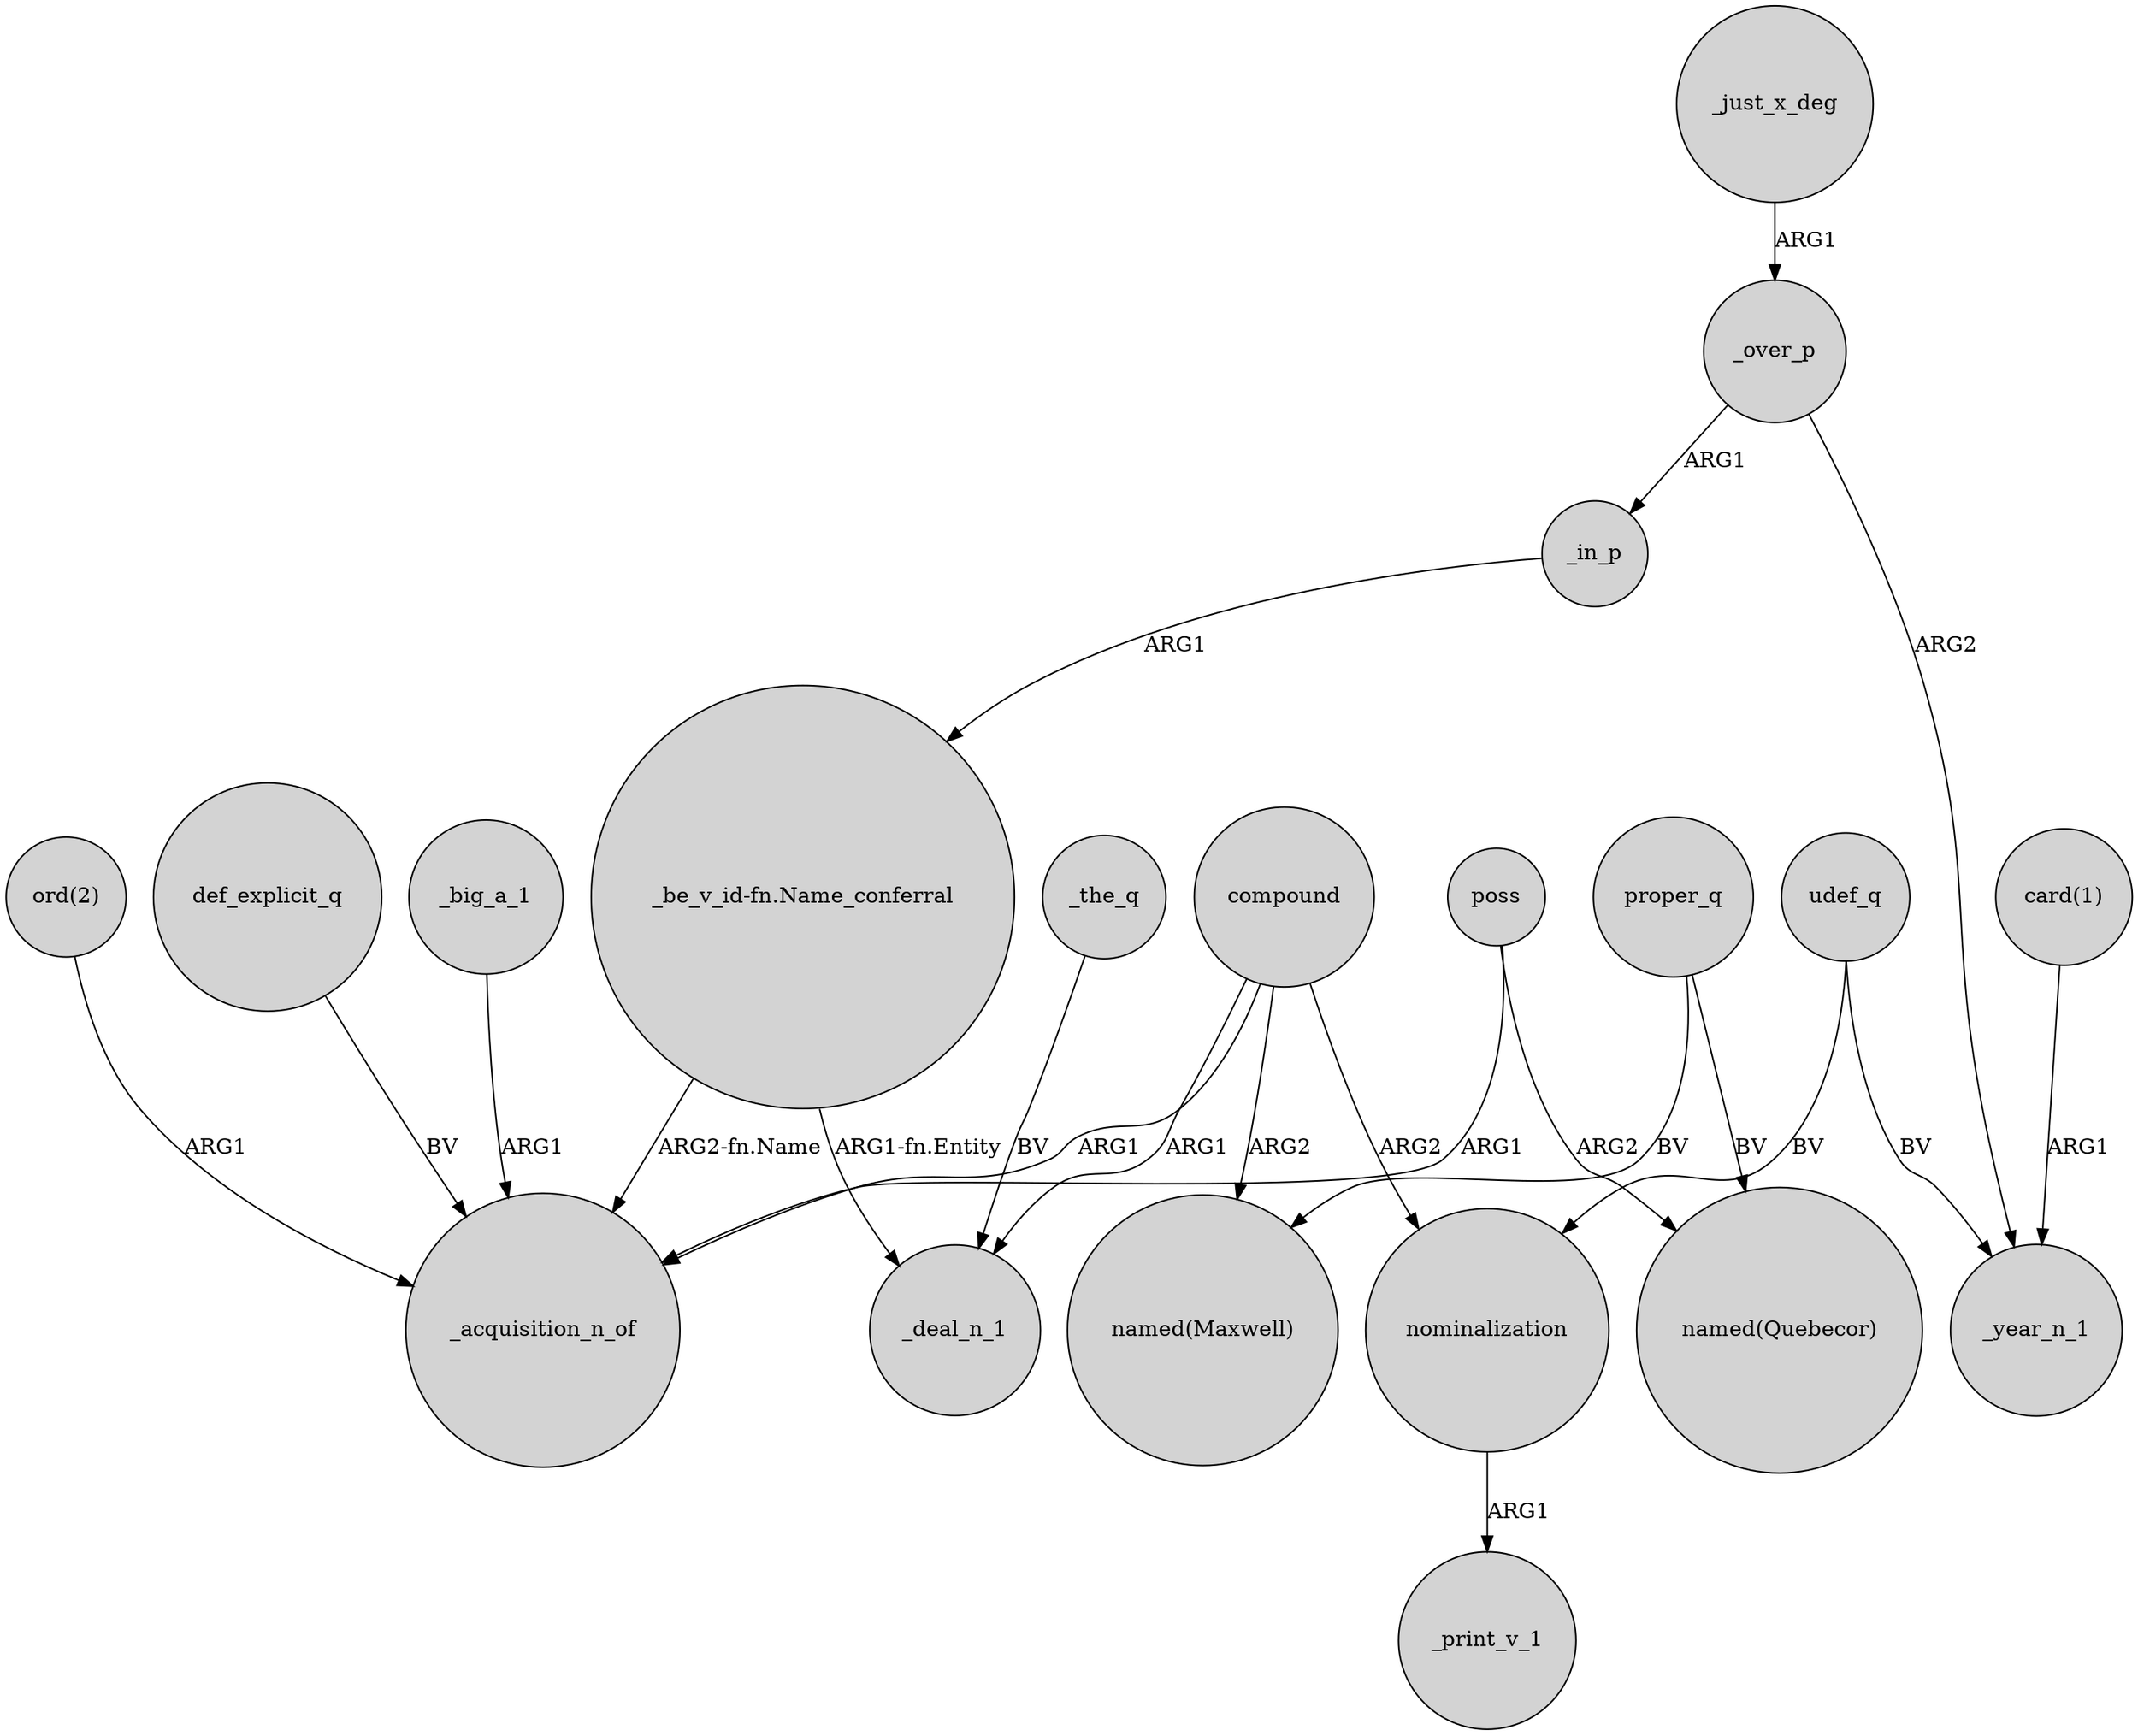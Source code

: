 digraph {
	node [shape=circle style=filled]
	"ord(2)" -> _acquisition_n_of [label=ARG1]
	nominalization -> _print_v_1 [label=ARG1]
	_the_q -> _deal_n_1 [label=BV]
	_over_p -> _in_p [label=ARG1]
	"_be_v_id-fn.Name_conferral" -> _acquisition_n_of [label="ARG2-fn.Name"]
	"card(1)" -> _year_n_1 [label=ARG1]
	udef_q -> nominalization [label=BV]
	"_be_v_id-fn.Name_conferral" -> _deal_n_1 [label="ARG1-fn.Entity"]
	def_explicit_q -> _acquisition_n_of [label=BV]
	compound -> nominalization [label=ARG2]
	_just_x_deg -> _over_p [label=ARG1]
	_big_a_1 -> _acquisition_n_of [label=ARG1]
	poss -> "named(Quebecor)" [label=ARG2]
	proper_q -> "named(Maxwell)" [label=BV]
	compound -> _deal_n_1 [label=ARG1]
	_in_p -> "_be_v_id-fn.Name_conferral" [label=ARG1]
	compound -> _acquisition_n_of [label=ARG1]
	compound -> "named(Maxwell)" [label=ARG2]
	_over_p -> _year_n_1 [label=ARG2]
	udef_q -> _year_n_1 [label=BV]
	proper_q -> "named(Quebecor)" [label=BV]
	poss -> _acquisition_n_of [label=ARG1]
}
